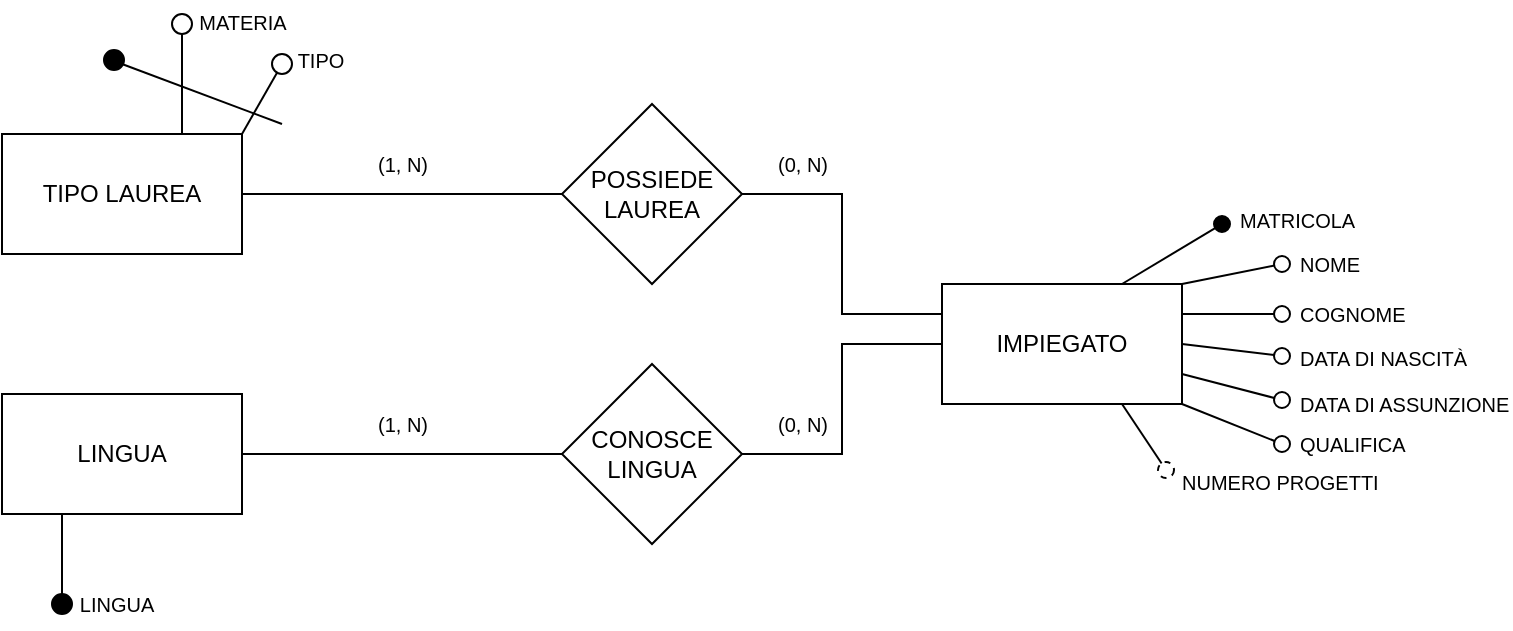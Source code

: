 <mxfile version="16.1.0" type="device"><diagram id="WGYWvPMMlDAoLkmkIaxY" name="Schema Entità-Relazione"><mxGraphModel dx="1695" dy="400" grid="1" gridSize="10" guides="1" tooltips="1" connect="1" arrows="1" fold="1" page="1" pageScale="1" pageWidth="827" pageHeight="1169" math="0" shadow="0"><root><mxCell id="0"/><mxCell id="1" parent="0"/><mxCell id="tojedFipDsOsXpRPPCb9-2" value="MATRICOLA" style="rounded=0;orthogonalLoop=1;jettySize=auto;html=1;endArrow=oval;endFill=1;labelPosition=right;verticalLabelPosition=top;align=left;verticalAlign=bottom;fontSize=10;endSize=8;spacingLeft=32;spacingTop=0;spacingBottom=8;" parent="1" edge="1"><mxGeometry relative="1" as="geometry"><mxPoint x="490" y="250" as="targetPoint"/><mxPoint x="440" y="280" as="sourcePoint"/></mxGeometry></mxCell><mxCell id="tojedFipDsOsXpRPPCb9-3" value="NOME" style="edgeStyle=none;rounded=0;orthogonalLoop=1;jettySize=auto;html=1;exitX=1;exitY=0;exitDx=0;exitDy=0;fontSize=10;endArrow=oval;endFill=0;endSize=8;spacingTop=0;spacingLeft=32;labelPosition=right;verticalLabelPosition=top;align=left;verticalAlign=bottom;spacingBottom=-4;" parent="1" source="tojedFipDsOsXpRPPCb9-1" edge="1"><mxGeometry relative="1" as="geometry"><mxPoint x="520" y="270" as="targetPoint"/></mxGeometry></mxCell><mxCell id="tojedFipDsOsXpRPPCb9-4" value="COGNOME" style="edgeStyle=none;rounded=0;orthogonalLoop=1;jettySize=auto;html=1;exitX=1;exitY=0.25;exitDx=0;exitDy=0;fontSize=10;endArrow=oval;endFill=0;endSize=8;labelPosition=right;verticalLabelPosition=middle;align=left;verticalAlign=middle;spacingLeft=32;spacingTop=0;" parent="1" source="tojedFipDsOsXpRPPCb9-1" edge="1"><mxGeometry relative="1" as="geometry"><mxPoint x="520" y="295" as="targetPoint"/></mxGeometry></mxCell><mxCell id="tojedFipDsOsXpRPPCb9-5" value="DATA DI NASCITÀ" style="edgeStyle=none;rounded=0;orthogonalLoop=1;jettySize=auto;html=1;exitX=1;exitY=0.5;exitDx=0;exitDy=0;fontSize=10;endArrow=oval;endFill=0;endSize=8;labelPosition=right;verticalLabelPosition=middle;align=left;verticalAlign=middle;spacingLeft=32;spacingTop=8;spacingBottom=0;" parent="1" source="tojedFipDsOsXpRPPCb9-1" edge="1"><mxGeometry relative="1" as="geometry"><mxPoint x="520" y="316" as="targetPoint"/></mxGeometry></mxCell><mxCell id="tojedFipDsOsXpRPPCb9-6" value="DATA DI ASSUNZIONE" style="edgeStyle=none;rounded=0;orthogonalLoop=1;jettySize=auto;html=1;exitX=1;exitY=0.75;exitDx=0;exitDy=0;fontSize=10;endArrow=oval;endFill=0;endSize=8;labelPosition=right;verticalLabelPosition=middle;align=left;verticalAlign=middle;spacingLeft=32;spacingTop=16;" parent="1" source="tojedFipDsOsXpRPPCb9-1" edge="1"><mxGeometry relative="1" as="geometry"><mxPoint x="520" y="338" as="targetPoint"/></mxGeometry></mxCell><mxCell id="tojedFipDsOsXpRPPCb9-7" value="QUALIFICA" style="edgeStyle=none;rounded=0;orthogonalLoop=1;jettySize=auto;html=1;exitX=1;exitY=1;exitDx=0;exitDy=0;fontSize=10;endArrow=oval;endFill=0;endSize=8;labelPosition=right;verticalLabelPosition=bottom;align=left;verticalAlign=top;spacingLeft=32;spacingBottom=0;spacingTop=-2;" parent="1" source="tojedFipDsOsXpRPPCb9-1" edge="1"><mxGeometry relative="1" as="geometry"><mxPoint x="520" y="360" as="targetPoint"/></mxGeometry></mxCell><mxCell id="NCODVpSyZ_VluLeya2fv-1" value="NUMERO PROGETTI" style="rounded=0;orthogonalLoop=1;jettySize=auto;html=1;exitX=0.75;exitY=1;exitDx=0;exitDy=0;endArrow=none;endFill=0;spacingBottom=-48;spacingLeft=18;fontSize=10;align=left;" parent="1" source="tojedFipDsOsXpRPPCb9-1" edge="1"><mxGeometry relative="1" as="geometry"><mxPoint x="460" y="370" as="targetPoint"/></mxGeometry></mxCell><mxCell id="tojedFipDsOsXpRPPCb9-1" value="IMPIEGATO" style="rounded=0;whiteSpace=wrap;html=1;" parent="1" vertex="1"><mxGeometry x="350" y="280" width="120" height="60" as="geometry"/></mxCell><mxCell id="NCODVpSyZ_VluLeya2fv-2" value="" style="ellipse;whiteSpace=wrap;html=1;aspect=fixed;dashed=1;" parent="1" vertex="1"><mxGeometry x="458" y="369" width="8" height="8" as="geometry"/></mxCell><mxCell id="sIML8w9R5kEu42BkTYKQ-8" style="edgeStyle=orthogonalEdgeStyle;rounded=0;orthogonalLoop=1;jettySize=auto;html=1;exitX=1;exitY=0.5;exitDx=0;exitDy=0;entryX=0;entryY=0.25;entryDx=0;entryDy=0;fontSize=10;endArrow=none;endFill=0;" parent="1" source="sIML8w9R5kEu42BkTYKQ-7" target="tojedFipDsOsXpRPPCb9-1" edge="1"><mxGeometry relative="1" as="geometry"/></mxCell><mxCell id="sIML8w9R5kEu42BkTYKQ-7" value="POSSIEDE LAUREA" style="rhombus;html=1;fontSize=12;whiteSpace=wrap;" parent="1" vertex="1"><mxGeometry x="160" y="190" width="90" height="90" as="geometry"/></mxCell><mxCell id="sIML8w9R5kEu42BkTYKQ-10" style="edgeStyle=orthogonalEdgeStyle;rounded=0;orthogonalLoop=1;jettySize=auto;html=1;exitX=1;exitY=0.5;exitDx=0;exitDy=0;entryX=0;entryY=0.5;entryDx=0;entryDy=0;fontSize=10;endArrow=none;endFill=0;" parent="1" source="sIML8w9R5kEu42BkTYKQ-9" target="tojedFipDsOsXpRPPCb9-1" edge="1"><mxGeometry relative="1" as="geometry"/></mxCell><mxCell id="sIML8w9R5kEu42BkTYKQ-9" value="CONOSCE LINGUA" style="rhombus;whiteSpace=wrap;html=1;fontSize=12;" parent="1" vertex="1"><mxGeometry x="160" y="320" width="90" height="90" as="geometry"/></mxCell><mxCell id="sIML8w9R5kEu42BkTYKQ-14" style="edgeStyle=orthogonalEdgeStyle;rounded=0;orthogonalLoop=1;jettySize=auto;html=1;exitX=1;exitY=0.5;exitDx=0;exitDy=0;entryX=0;entryY=0.5;entryDx=0;entryDy=0;fontSize=10;endArrow=none;endFill=0;" parent="1" source="sIML8w9R5kEu42BkTYKQ-12" target="sIML8w9R5kEu42BkTYKQ-7" edge="1"><mxGeometry relative="1" as="geometry"/></mxCell><mxCell id="sIML8w9R5kEu42BkTYKQ-18" value="TIPO" style="edgeStyle=none;rounded=0;orthogonalLoop=1;jettySize=auto;html=1;exitX=1;exitY=0;exitDx=0;exitDy=0;fontSize=10;endArrow=oval;endFill=0;endSize=10;spacingLeft=58;spacingBottom=39;" parent="1" source="sIML8w9R5kEu42BkTYKQ-12" edge="1"><mxGeometry relative="1" as="geometry"><mxPoint x="20" y="170" as="targetPoint"/></mxGeometry></mxCell><mxCell id="sIML8w9R5kEu42BkTYKQ-19" value="MATERIA" style="edgeStyle=none;rounded=0;orthogonalLoop=1;jettySize=auto;html=1;exitX=0.75;exitY=0;exitDx=0;exitDy=0;fontSize=10;endArrow=oval;endFill=0;endSize=10;spacingLeft=59;spacingBottom=57;" parent="1" source="sIML8w9R5kEu42BkTYKQ-12" edge="1"><mxGeometry relative="1" as="geometry"><mxPoint x="-30" y="150" as="targetPoint"/></mxGeometry></mxCell><mxCell id="sIML8w9R5kEu42BkTYKQ-12" value="TIPO LAUREA" style="rounded=0;whiteSpace=wrap;html=1;" parent="1" vertex="1"><mxGeometry x="-120" y="205" width="120" height="60" as="geometry"/></mxCell><mxCell id="sIML8w9R5kEu42BkTYKQ-15" style="edgeStyle=orthogonalEdgeStyle;rounded=0;orthogonalLoop=1;jettySize=auto;html=1;exitX=1;exitY=0.5;exitDx=0;exitDy=0;entryX=0;entryY=0.5;entryDx=0;entryDy=0;fontSize=10;endArrow=none;endFill=0;" parent="1" source="sIML8w9R5kEu42BkTYKQ-13" target="sIML8w9R5kEu42BkTYKQ-9" edge="1"><mxGeometry relative="1" as="geometry"/></mxCell><mxCell id="sIML8w9R5kEu42BkTYKQ-16" value="LINGUA" style="rounded=0;orthogonalLoop=1;jettySize=auto;html=1;exitX=0.25;exitY=1;exitDx=0;exitDy=0;fontSize=10;endArrow=oval;endFill=1;endSize=10;spacingLeft=53;spacingBottom=-44;" parent="1" source="sIML8w9R5kEu42BkTYKQ-13" edge="1"><mxGeometry relative="1" as="geometry"><mxPoint x="-90" y="440" as="targetPoint"/></mxGeometry></mxCell><mxCell id="sIML8w9R5kEu42BkTYKQ-13" value="LINGUA" style="rounded=0;whiteSpace=wrap;html=1;" parent="1" vertex="1"><mxGeometry x="-120" y="335" width="120" height="60" as="geometry"/></mxCell><mxCell id="sIML8w9R5kEu42BkTYKQ-20" value="" style="endArrow=none;html=1;rounded=0;fontSize=10;endSize=10;" parent="1" edge="1"><mxGeometry width="50" height="50" relative="1" as="geometry"><mxPoint x="-60" y="170" as="sourcePoint"/><mxPoint x="20" y="200" as="targetPoint"/></mxGeometry></mxCell><mxCell id="sIML8w9R5kEu42BkTYKQ-21" value="" style="ellipse;whiteSpace=wrap;html=1;aspect=fixed;fontSize=10;fillColor=#000000;" parent="1" vertex="1"><mxGeometry x="-69" y="163" width="10" height="10" as="geometry"/></mxCell><mxCell id="sIML8w9R5kEu42BkTYKQ-22" value="(1, N)" style="text;html=1;align=center;verticalAlign=middle;resizable=0;points=[];autosize=1;strokeColor=none;fillColor=none;fontSize=10;" parent="1" vertex="1"><mxGeometry x="60" y="210" width="40" height="20" as="geometry"/></mxCell><mxCell id="sIML8w9R5kEu42BkTYKQ-23" value="(1, N)" style="text;html=1;align=center;verticalAlign=middle;resizable=0;points=[];autosize=1;strokeColor=none;fillColor=none;fontSize=10;" parent="1" vertex="1"><mxGeometry x="60" y="340" width="40" height="20" as="geometry"/></mxCell><mxCell id="sIML8w9R5kEu42BkTYKQ-24" value="(0, N)" style="text;html=1;align=center;verticalAlign=middle;resizable=0;points=[];autosize=1;strokeColor=none;fillColor=none;fontSize=10;" parent="1" vertex="1"><mxGeometry x="260" y="210" width="40" height="20" as="geometry"/></mxCell><mxCell id="sIML8w9R5kEu42BkTYKQ-25" value="(0, N)" style="text;html=1;align=center;verticalAlign=middle;resizable=0;points=[];autosize=1;strokeColor=none;fillColor=none;fontSize=10;" parent="1" vertex="1"><mxGeometry x="260" y="340" width="40" height="20" as="geometry"/></mxCell></root></mxGraphModel></diagram></mxfile>